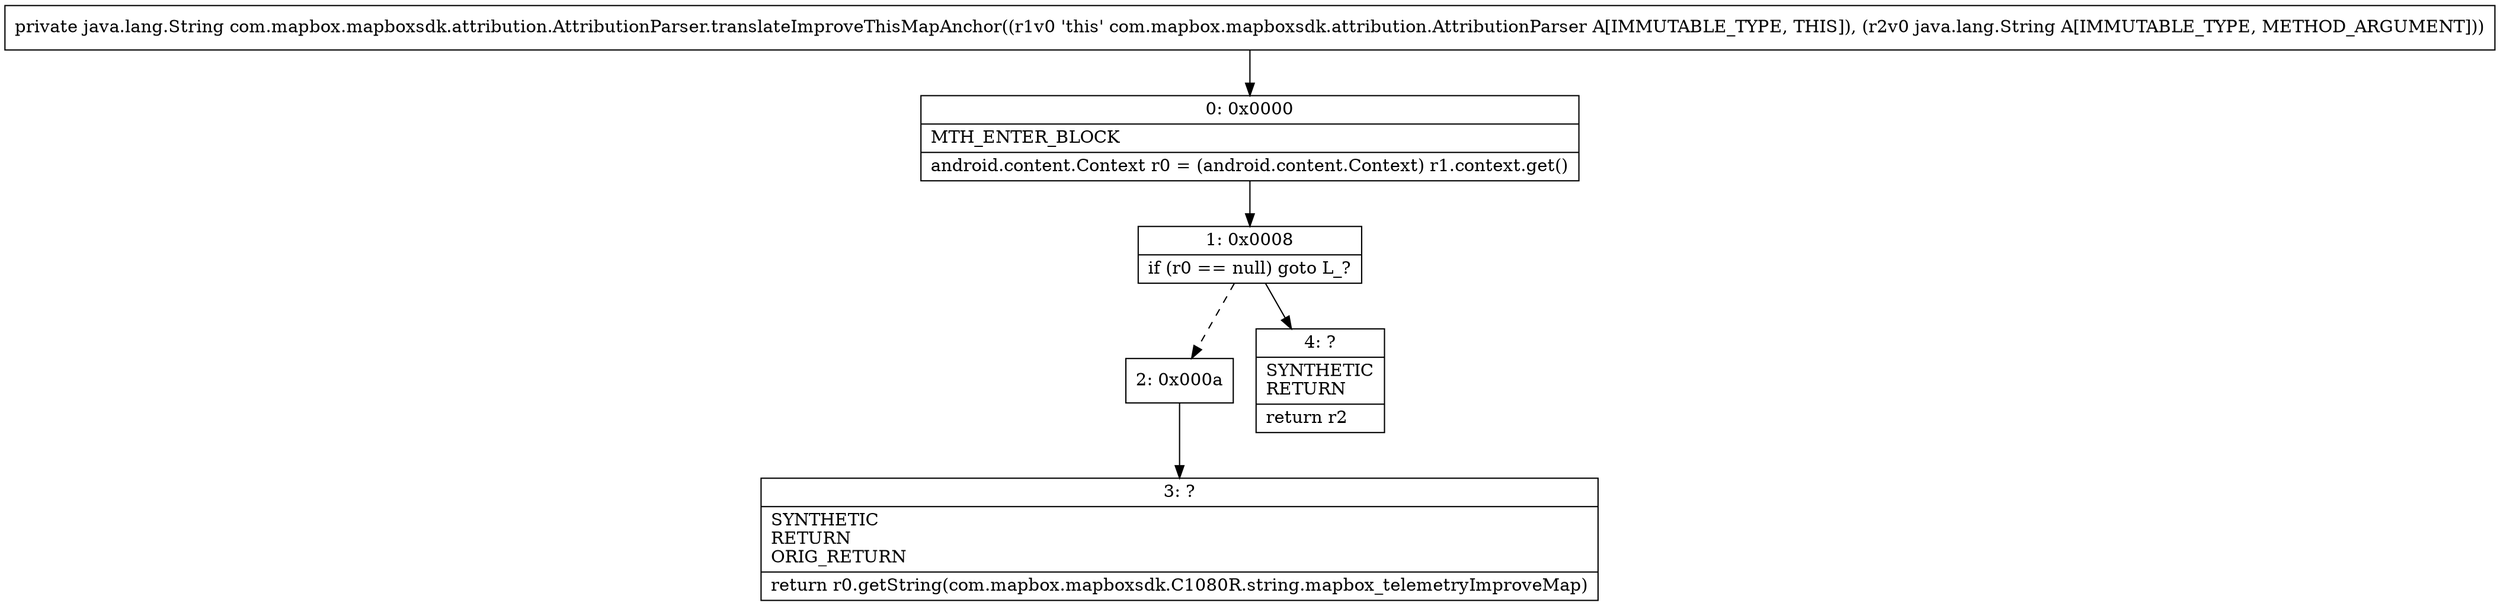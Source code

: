 digraph "CFG forcom.mapbox.mapboxsdk.attribution.AttributionParser.translateImproveThisMapAnchor(Ljava\/lang\/String;)Ljava\/lang\/String;" {
Node_0 [shape=record,label="{0\:\ 0x0000|MTH_ENTER_BLOCK\l|android.content.Context r0 = (android.content.Context) r1.context.get()\l}"];
Node_1 [shape=record,label="{1\:\ 0x0008|if (r0 == null) goto L_?\l}"];
Node_2 [shape=record,label="{2\:\ 0x000a}"];
Node_3 [shape=record,label="{3\:\ ?|SYNTHETIC\lRETURN\lORIG_RETURN\l|return r0.getString(com.mapbox.mapboxsdk.C1080R.string.mapbox_telemetryImproveMap)\l}"];
Node_4 [shape=record,label="{4\:\ ?|SYNTHETIC\lRETURN\l|return r2\l}"];
MethodNode[shape=record,label="{private java.lang.String com.mapbox.mapboxsdk.attribution.AttributionParser.translateImproveThisMapAnchor((r1v0 'this' com.mapbox.mapboxsdk.attribution.AttributionParser A[IMMUTABLE_TYPE, THIS]), (r2v0 java.lang.String A[IMMUTABLE_TYPE, METHOD_ARGUMENT])) }"];
MethodNode -> Node_0;
Node_0 -> Node_1;
Node_1 -> Node_2[style=dashed];
Node_1 -> Node_4;
Node_2 -> Node_3;
}

